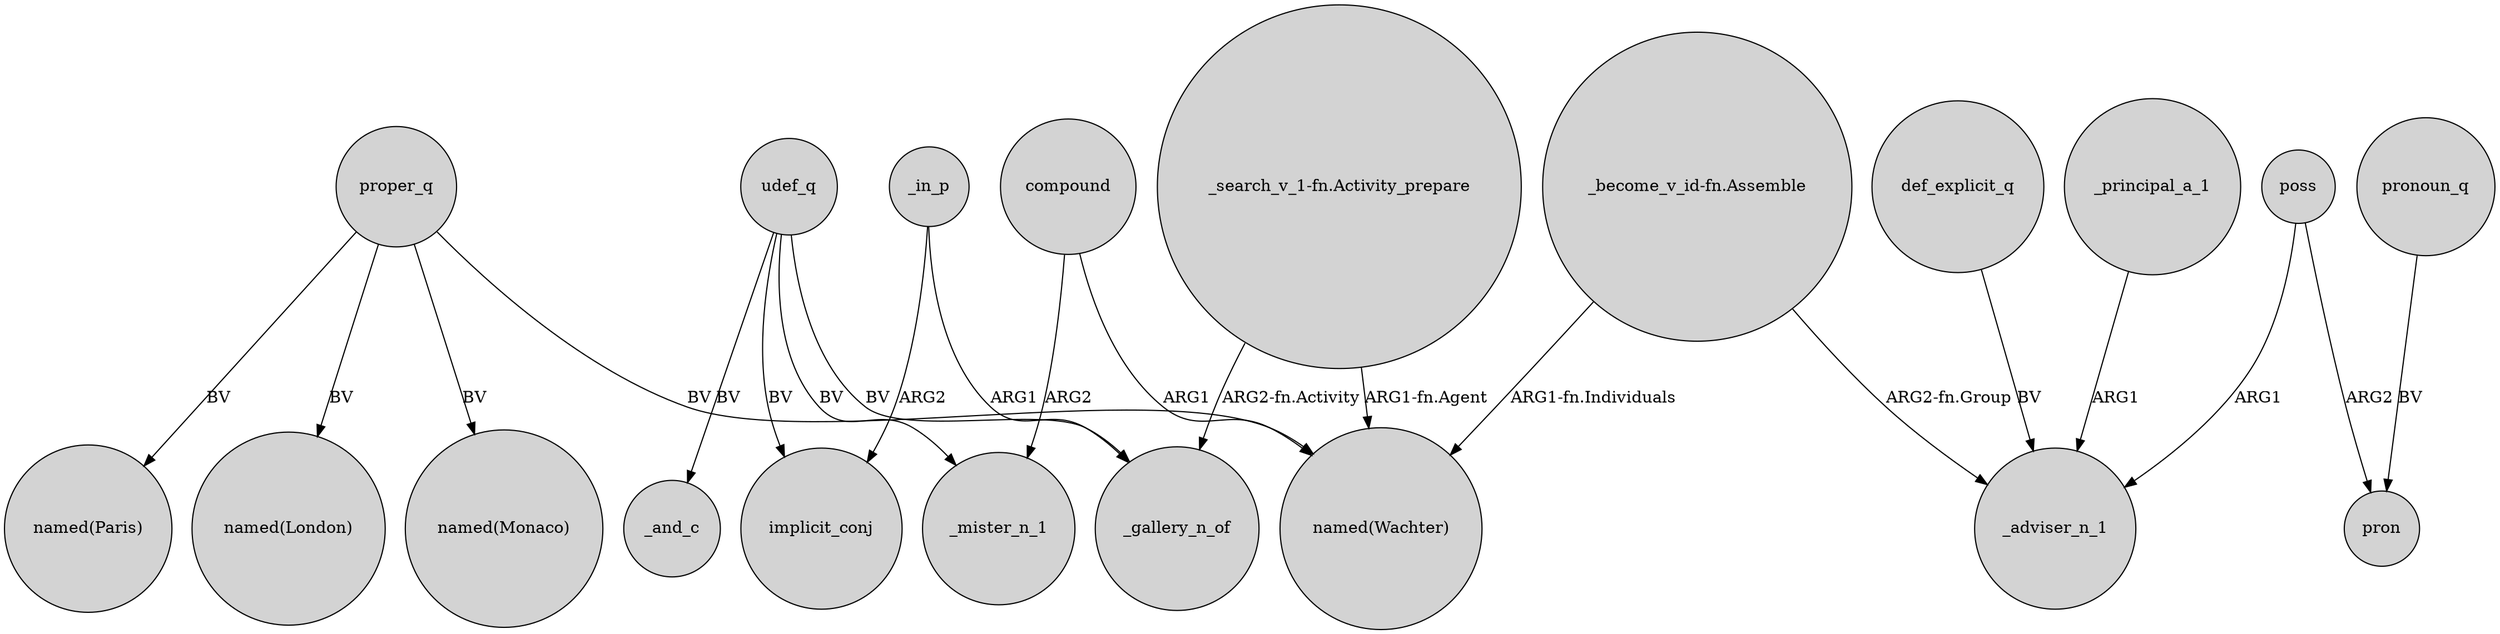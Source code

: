 digraph {
	node [shape=circle style=filled]
	proper_q -> "named(Wachter)" [label=BV]
	compound -> _mister_n_1 [label=ARG2]
	udef_q -> _gallery_n_of [label=BV]
	proper_q -> "named(Monaco)" [label=BV]
	_in_p -> implicit_conj [label=ARG2]
	udef_q -> _and_c [label=BV]
	udef_q -> _mister_n_1 [label=BV]
	pronoun_q -> pron [label=BV]
	_principal_a_1 -> _adviser_n_1 [label=ARG1]
	poss -> pron [label=ARG2]
	def_explicit_q -> _adviser_n_1 [label=BV]
	"_search_v_1-fn.Activity_prepare" -> "named(Wachter)" [label="ARG1-fn.Agent"]
	compound -> "named(Wachter)" [label=ARG1]
	_in_p -> _gallery_n_of [label=ARG1]
	proper_q -> "named(Paris)" [label=BV]
	proper_q -> "named(London)" [label=BV]
	"_become_v_id-fn.Assemble" -> "named(Wachter)" [label="ARG1-fn.Individuals"]
	"_become_v_id-fn.Assemble" -> _adviser_n_1 [label="ARG2-fn.Group"]
	udef_q -> implicit_conj [label=BV]
	poss -> _adviser_n_1 [label=ARG1]
	"_search_v_1-fn.Activity_prepare" -> _gallery_n_of [label="ARG2-fn.Activity"]
}
